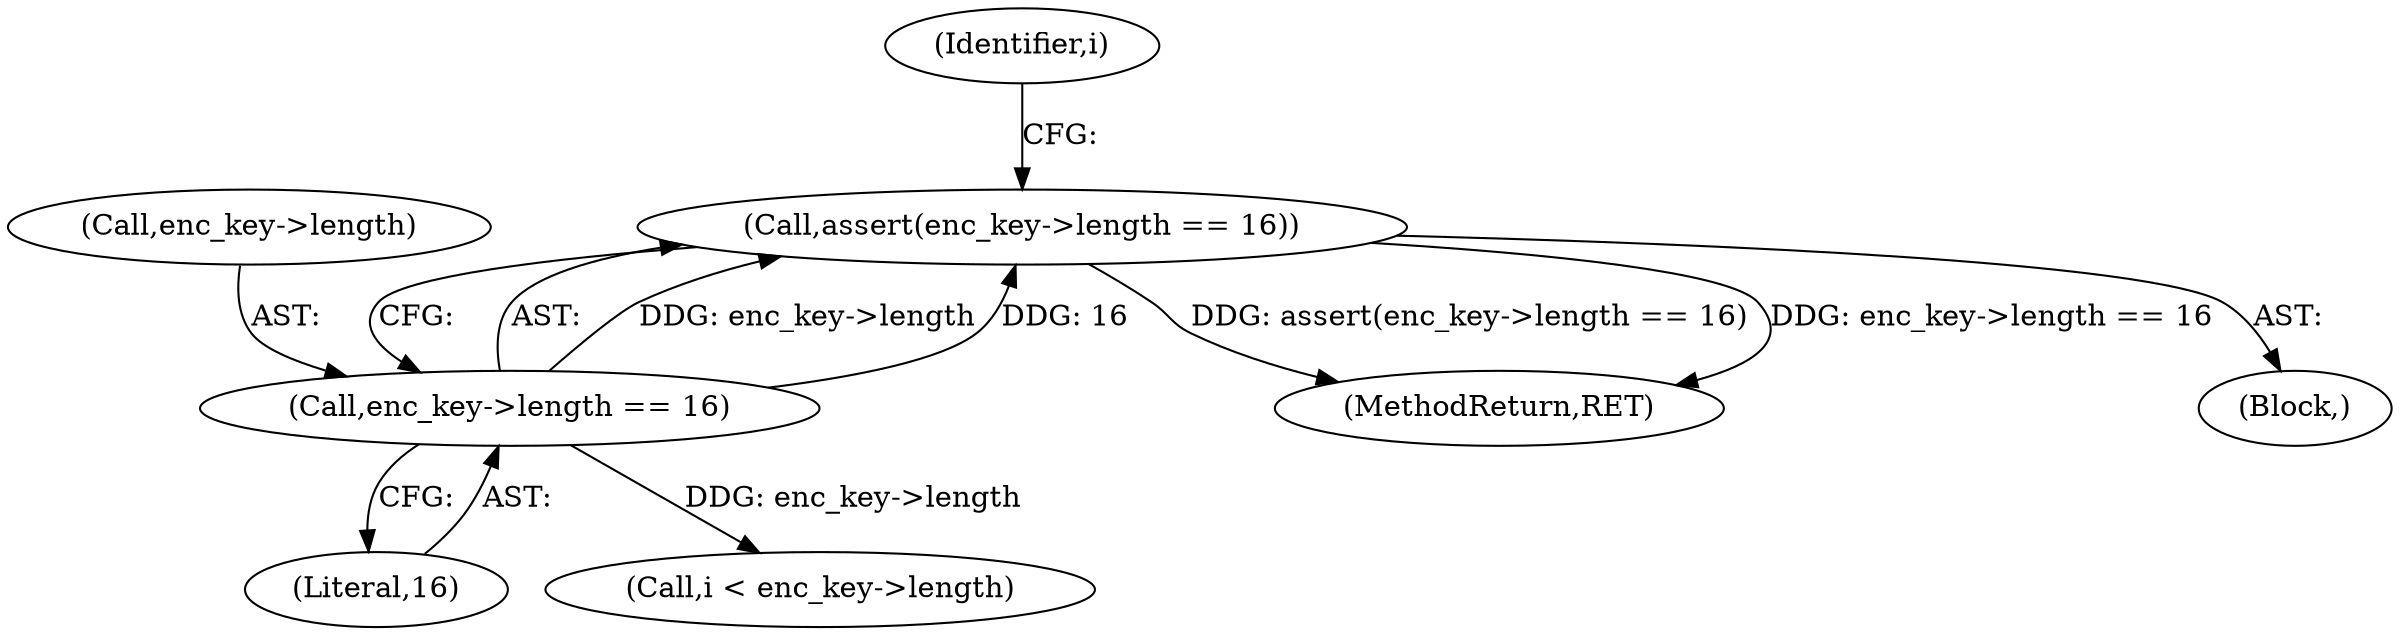 digraph "0_krb5_e6ae703ae597d798e310368d52b8f38ee11c6a73_0@API" {
"1000470" [label="(Call,assert(enc_key->length == 16))"];
"1000471" [label="(Call,enc_key->length == 16)"];
"1000475" [label="(Literal,16)"];
"1000470" [label="(Call,assert(enc_key->length == 16))"];
"1000480" [label="(Call,i < enc_key->length)"];
"1000478" [label="(Identifier,i)"];
"1000472" [label="(Call,enc_key->length)"];
"1000854" [label="(MethodReturn,RET)"];
"1000471" [label="(Call,enc_key->length == 16)"];
"1000445" [label="(Block,)"];
"1000470" -> "1000445"  [label="AST: "];
"1000470" -> "1000471"  [label="CFG: "];
"1000471" -> "1000470"  [label="AST: "];
"1000478" -> "1000470"  [label="CFG: "];
"1000470" -> "1000854"  [label="DDG: enc_key->length == 16"];
"1000470" -> "1000854"  [label="DDG: assert(enc_key->length == 16)"];
"1000471" -> "1000470"  [label="DDG: enc_key->length"];
"1000471" -> "1000470"  [label="DDG: 16"];
"1000471" -> "1000475"  [label="CFG: "];
"1000472" -> "1000471"  [label="AST: "];
"1000475" -> "1000471"  [label="AST: "];
"1000471" -> "1000480"  [label="DDG: enc_key->length"];
}
